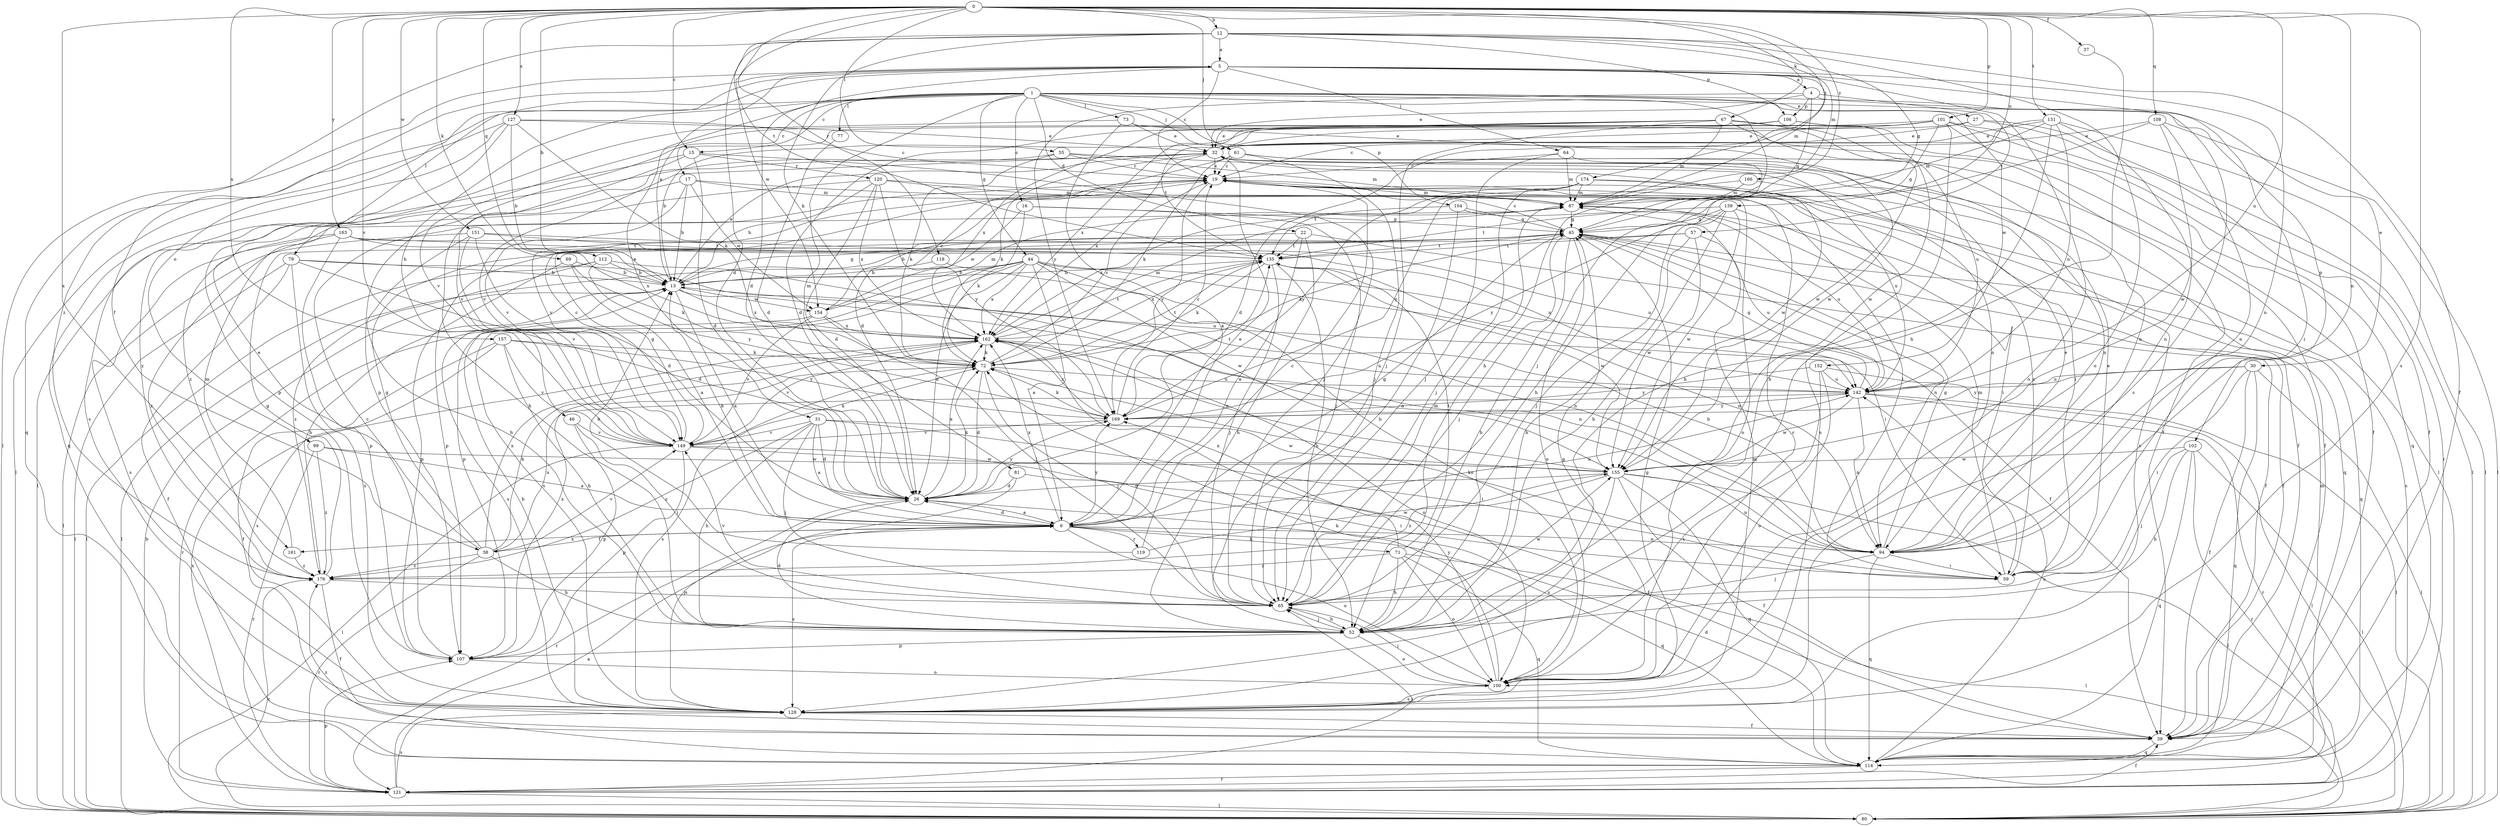 strict digraph  {
0;
1;
4;
5;
6;
12;
13;
15;
16;
17;
19;
22;
26;
27;
30;
31;
32;
37;
38;
39;
44;
45;
46;
52;
55;
57;
59;
61;
64;
65;
67;
69;
71;
72;
73;
77;
79;
80;
81;
87;
94;
99;
100;
101;
102;
104;
106;
107;
108;
112;
114;
118;
119;
120;
121;
127;
128;
131;
135;
139;
142;
149;
151;
152;
154;
155;
157;
161;
162;
163;
166;
169;
174;
176;
0 -> 12  [label=b];
0 -> 13  [label=b];
0 -> 15  [label=c];
0 -> 37  [label=f];
0 -> 55  [label=i];
0 -> 61  [label=j];
0 -> 67  [label=k];
0 -> 69  [label=k];
0 -> 94  [label=n];
0 -> 101  [label=p];
0 -> 108  [label=q];
0 -> 112  [label=q];
0 -> 118  [label=r];
0 -> 127  [label=s];
0 -> 128  [label=s];
0 -> 131  [label=t];
0 -> 135  [label=t];
0 -> 139  [label=u];
0 -> 142  [label=u];
0 -> 149  [label=v];
0 -> 151  [label=w];
0 -> 157  [label=x];
0 -> 161  [label=x];
0 -> 163  [label=y];
0 -> 166  [label=y];
0 -> 174  [label=z];
1 -> 15  [label=c];
1 -> 16  [label=c];
1 -> 17  [label=c];
1 -> 22  [label=d];
1 -> 27  [label=e];
1 -> 30  [label=e];
1 -> 31  [label=e];
1 -> 44  [label=g];
1 -> 46  [label=h];
1 -> 52  [label=h];
1 -> 61  [label=j];
1 -> 73  [label=l];
1 -> 77  [label=l];
1 -> 81  [label=m];
1 -> 102  [label=p];
1 -> 104  [label=p];
1 -> 114  [label=q];
1 -> 152  [label=w];
4 -> 32  [label=e];
4 -> 45  [label=g];
4 -> 57  [label=i];
4 -> 59  [label=i];
4 -> 106  [label=p];
4 -> 169  [label=y];
5 -> 4  [label=a];
5 -> 19  [label=c];
5 -> 26  [label=d];
5 -> 38  [label=f];
5 -> 64  [label=j];
5 -> 79  [label=l];
5 -> 80  [label=l];
5 -> 87  [label=m];
5 -> 94  [label=n];
5 -> 99  [label=o];
5 -> 100  [label=o];
5 -> 128  [label=s];
6 -> 13  [label=b];
6 -> 26  [label=d];
6 -> 32  [label=e];
6 -> 38  [label=f];
6 -> 45  [label=g];
6 -> 71  [label=k];
6 -> 94  [label=n];
6 -> 100  [label=o];
6 -> 114  [label=q];
6 -> 119  [label=r];
6 -> 128  [label=s];
6 -> 142  [label=u];
6 -> 161  [label=x];
6 -> 162  [label=x];
6 -> 169  [label=y];
12 -> 5  [label=a];
12 -> 26  [label=d];
12 -> 39  [label=f];
12 -> 45  [label=g];
12 -> 72  [label=k];
12 -> 87  [label=m];
12 -> 100  [label=o];
12 -> 106  [label=p];
12 -> 154  [label=w];
12 -> 176  [label=z];
13 -> 5  [label=a];
13 -> 6  [label=a];
13 -> 32  [label=e];
13 -> 45  [label=g];
13 -> 94  [label=n];
13 -> 128  [label=s];
13 -> 154  [label=w];
13 -> 162  [label=x];
15 -> 26  [label=d];
15 -> 65  [label=j];
15 -> 80  [label=l];
15 -> 120  [label=r];
15 -> 149  [label=v];
16 -> 45  [label=g];
16 -> 65  [label=j];
16 -> 72  [label=k];
16 -> 154  [label=w];
17 -> 13  [label=b];
17 -> 52  [label=h];
17 -> 87  [label=m];
17 -> 100  [label=o];
17 -> 149  [label=v];
17 -> 154  [label=w];
19 -> 87  [label=m];
19 -> 114  [label=q];
19 -> 149  [label=v];
19 -> 169  [label=y];
22 -> 6  [label=a];
22 -> 39  [label=f];
22 -> 52  [label=h];
22 -> 107  [label=p];
22 -> 135  [label=t];
26 -> 6  [label=a];
26 -> 72  [label=k];
26 -> 121  [label=r];
26 -> 162  [label=x];
26 -> 169  [label=y];
27 -> 13  [label=b];
27 -> 32  [label=e];
27 -> 39  [label=f];
27 -> 80  [label=l];
30 -> 39  [label=f];
30 -> 59  [label=i];
30 -> 80  [label=l];
30 -> 114  [label=q];
30 -> 142  [label=u];
30 -> 169  [label=y];
31 -> 6  [label=a];
31 -> 26  [label=d];
31 -> 52  [label=h];
31 -> 59  [label=i];
31 -> 65  [label=j];
31 -> 149  [label=v];
31 -> 155  [label=w];
31 -> 176  [label=z];
32 -> 19  [label=c];
32 -> 39  [label=f];
32 -> 72  [label=k];
32 -> 128  [label=s];
32 -> 149  [label=v];
32 -> 155  [label=w];
32 -> 162  [label=x];
37 -> 52  [label=h];
38 -> 32  [label=e];
38 -> 45  [label=g];
38 -> 52  [label=h];
38 -> 72  [label=k];
38 -> 121  [label=r];
38 -> 142  [label=u];
38 -> 149  [label=v];
38 -> 162  [label=x];
38 -> 176  [label=z];
39 -> 114  [label=q];
44 -> 6  [label=a];
44 -> 13  [label=b];
44 -> 26  [label=d];
44 -> 39  [label=f];
44 -> 80  [label=l];
44 -> 94  [label=n];
44 -> 100  [label=o];
44 -> 107  [label=p];
44 -> 128  [label=s];
44 -> 155  [label=w];
44 -> 162  [label=x];
45 -> 19  [label=c];
45 -> 39  [label=f];
45 -> 52  [label=h];
45 -> 65  [label=j];
45 -> 72  [label=k];
45 -> 94  [label=n];
45 -> 100  [label=o];
45 -> 114  [label=q];
45 -> 135  [label=t];
46 -> 65  [label=j];
46 -> 107  [label=p];
46 -> 149  [label=v];
52 -> 26  [label=d];
52 -> 65  [label=j];
52 -> 100  [label=o];
52 -> 107  [label=p];
55 -> 19  [label=c];
55 -> 72  [label=k];
55 -> 87  [label=m];
55 -> 94  [label=n];
55 -> 176  [label=z];
57 -> 13  [label=b];
57 -> 52  [label=h];
57 -> 135  [label=t];
57 -> 142  [label=u];
57 -> 155  [label=w];
59 -> 19  [label=c];
59 -> 32  [label=e];
59 -> 72  [label=k];
59 -> 87  [label=m];
61 -> 19  [label=c];
61 -> 26  [label=d];
61 -> 39  [label=f];
61 -> 65  [label=j];
61 -> 72  [label=k];
61 -> 94  [label=n];
64 -> 19  [label=c];
64 -> 52  [label=h];
64 -> 65  [label=j];
64 -> 87  [label=m];
65 -> 52  [label=h];
65 -> 87  [label=m];
65 -> 149  [label=v];
65 -> 155  [label=w];
67 -> 26  [label=d];
67 -> 32  [label=e];
67 -> 65  [label=j];
67 -> 87  [label=m];
67 -> 94  [label=n];
67 -> 142  [label=u];
67 -> 149  [label=v];
67 -> 155  [label=w];
67 -> 162  [label=x];
69 -> 6  [label=a];
69 -> 13  [label=b];
69 -> 72  [label=k];
69 -> 107  [label=p];
71 -> 52  [label=h];
71 -> 80  [label=l];
71 -> 100  [label=o];
71 -> 114  [label=q];
71 -> 135  [label=t];
71 -> 162  [label=x];
71 -> 176  [label=z];
72 -> 19  [label=c];
72 -> 26  [label=d];
72 -> 65  [label=j];
72 -> 128  [label=s];
72 -> 135  [label=t];
72 -> 142  [label=u];
73 -> 6  [label=a];
73 -> 32  [label=e];
73 -> 39  [label=f];
73 -> 107  [label=p];
73 -> 155  [label=w];
77 -> 26  [label=d];
79 -> 13  [label=b];
79 -> 26  [label=d];
79 -> 39  [label=f];
79 -> 80  [label=l];
79 -> 128  [label=s];
79 -> 142  [label=u];
80 -> 176  [label=z];
81 -> 26  [label=d];
81 -> 59  [label=i];
81 -> 128  [label=s];
87 -> 45  [label=g];
94 -> 13  [label=b];
94 -> 32  [label=e];
94 -> 45  [label=g];
94 -> 59  [label=i];
94 -> 65  [label=j];
94 -> 114  [label=q];
99 -> 6  [label=a];
99 -> 121  [label=r];
99 -> 155  [label=w];
99 -> 176  [label=z];
100 -> 19  [label=c];
100 -> 45  [label=g];
100 -> 65  [label=j];
100 -> 72  [label=k];
100 -> 128  [label=s];
100 -> 169  [label=y];
101 -> 19  [label=c];
101 -> 32  [label=e];
101 -> 39  [label=f];
101 -> 45  [label=g];
101 -> 52  [label=h];
101 -> 107  [label=p];
101 -> 114  [label=q];
101 -> 121  [label=r];
101 -> 135  [label=t];
102 -> 52  [label=h];
102 -> 65  [label=j];
102 -> 80  [label=l];
102 -> 114  [label=q];
102 -> 121  [label=r];
102 -> 155  [label=w];
104 -> 45  [label=g];
104 -> 52  [label=h];
104 -> 142  [label=u];
104 -> 162  [label=x];
106 -> 32  [label=e];
106 -> 80  [label=l];
106 -> 155  [label=w];
106 -> 162  [label=x];
107 -> 19  [label=c];
107 -> 100  [label=o];
107 -> 162  [label=x];
108 -> 32  [label=e];
108 -> 65  [label=j];
108 -> 80  [label=l];
108 -> 94  [label=n];
108 -> 155  [label=w];
112 -> 13  [label=b];
112 -> 80  [label=l];
112 -> 94  [label=n];
112 -> 169  [label=y];
112 -> 176  [label=z];
114 -> 26  [label=d];
114 -> 87  [label=m];
114 -> 121  [label=r];
114 -> 142  [label=u];
114 -> 176  [label=z];
118 -> 13  [label=b];
118 -> 94  [label=n];
119 -> 13  [label=b];
119 -> 19  [label=c];
119 -> 155  [label=w];
120 -> 13  [label=b];
120 -> 26  [label=d];
120 -> 59  [label=i];
120 -> 87  [label=m];
120 -> 162  [label=x];
120 -> 169  [label=y];
120 -> 176  [label=z];
121 -> 6  [label=a];
121 -> 13  [label=b];
121 -> 19  [label=c];
121 -> 39  [label=f];
121 -> 65  [label=j];
121 -> 80  [label=l];
121 -> 107  [label=p];
121 -> 128  [label=s];
121 -> 162  [label=x];
127 -> 13  [label=b];
127 -> 19  [label=c];
127 -> 32  [label=e];
127 -> 72  [label=k];
127 -> 80  [label=l];
127 -> 114  [label=q];
127 -> 128  [label=s];
128 -> 13  [label=b];
128 -> 39  [label=f];
128 -> 45  [label=g];
128 -> 87  [label=m];
131 -> 26  [label=d];
131 -> 32  [label=e];
131 -> 52  [label=h];
131 -> 80  [label=l];
131 -> 87  [label=m];
131 -> 94  [label=n];
131 -> 142  [label=u];
135 -> 13  [label=b];
135 -> 52  [label=h];
135 -> 59  [label=i];
135 -> 65  [label=j];
135 -> 72  [label=k];
135 -> 155  [label=w];
135 -> 162  [label=x];
139 -> 45  [label=g];
139 -> 52  [label=h];
139 -> 59  [label=i];
139 -> 65  [label=j];
139 -> 135  [label=t];
139 -> 155  [label=w];
139 -> 169  [label=y];
142 -> 45  [label=g];
142 -> 80  [label=l];
142 -> 94  [label=n];
142 -> 121  [label=r];
142 -> 155  [label=w];
142 -> 169  [label=y];
149 -> 19  [label=c];
149 -> 39  [label=f];
149 -> 45  [label=g];
149 -> 72  [label=k];
149 -> 80  [label=l];
149 -> 107  [label=p];
149 -> 155  [label=w];
151 -> 26  [label=d];
151 -> 52  [label=h];
151 -> 80  [label=l];
151 -> 135  [label=t];
151 -> 142  [label=u];
151 -> 149  [label=v];
152 -> 80  [label=l];
152 -> 100  [label=o];
152 -> 128  [label=s];
152 -> 142  [label=u];
152 -> 169  [label=y];
154 -> 19  [label=c];
154 -> 65  [label=j];
154 -> 87  [label=m];
154 -> 121  [label=r];
154 -> 149  [label=v];
154 -> 162  [label=x];
155 -> 26  [label=d];
155 -> 39  [label=f];
155 -> 80  [label=l];
155 -> 94  [label=n];
155 -> 114  [label=q];
155 -> 128  [label=s];
155 -> 176  [label=z];
157 -> 39  [label=f];
157 -> 52  [label=h];
157 -> 72  [label=k];
157 -> 128  [label=s];
157 -> 149  [label=v];
157 -> 169  [label=y];
161 -> 87  [label=m];
161 -> 176  [label=z];
162 -> 72  [label=k];
162 -> 87  [label=m];
162 -> 100  [label=o];
162 -> 135  [label=t];
162 -> 142  [label=u];
162 -> 149  [label=v];
162 -> 155  [label=w];
163 -> 107  [label=p];
163 -> 128  [label=s];
163 -> 135  [label=t];
163 -> 142  [label=u];
163 -> 162  [label=x];
163 -> 176  [label=z];
166 -> 87  [label=m];
166 -> 128  [label=s];
166 -> 169  [label=y];
169 -> 19  [label=c];
169 -> 72  [label=k];
169 -> 135  [label=t];
169 -> 149  [label=v];
169 -> 162  [label=x];
174 -> 59  [label=i];
174 -> 65  [label=j];
174 -> 87  [label=m];
174 -> 135  [label=t];
174 -> 142  [label=u];
174 -> 169  [label=y];
176 -> 13  [label=b];
176 -> 39  [label=f];
176 -> 45  [label=g];
176 -> 65  [label=j];
}
